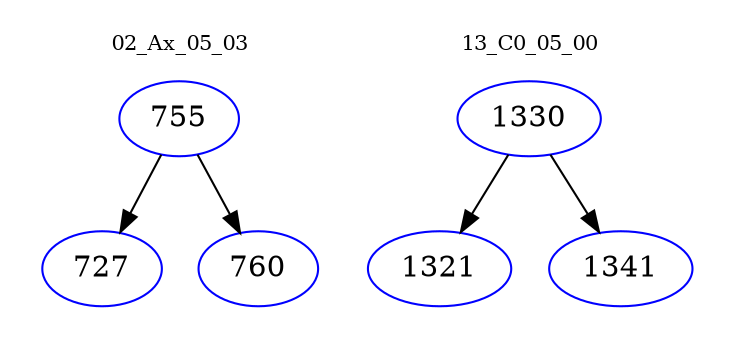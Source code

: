 digraph{
subgraph cluster_0 {
color = white
label = "02_Ax_05_03";
fontsize=10;
T0_755 [label="755", color="blue"]
T0_755 -> T0_727 [color="black"]
T0_727 [label="727", color="blue"]
T0_755 -> T0_760 [color="black"]
T0_760 [label="760", color="blue"]
}
subgraph cluster_1 {
color = white
label = "13_C0_05_00";
fontsize=10;
T1_1330 [label="1330", color="blue"]
T1_1330 -> T1_1321 [color="black"]
T1_1321 [label="1321", color="blue"]
T1_1330 -> T1_1341 [color="black"]
T1_1341 [label="1341", color="blue"]
}
}
